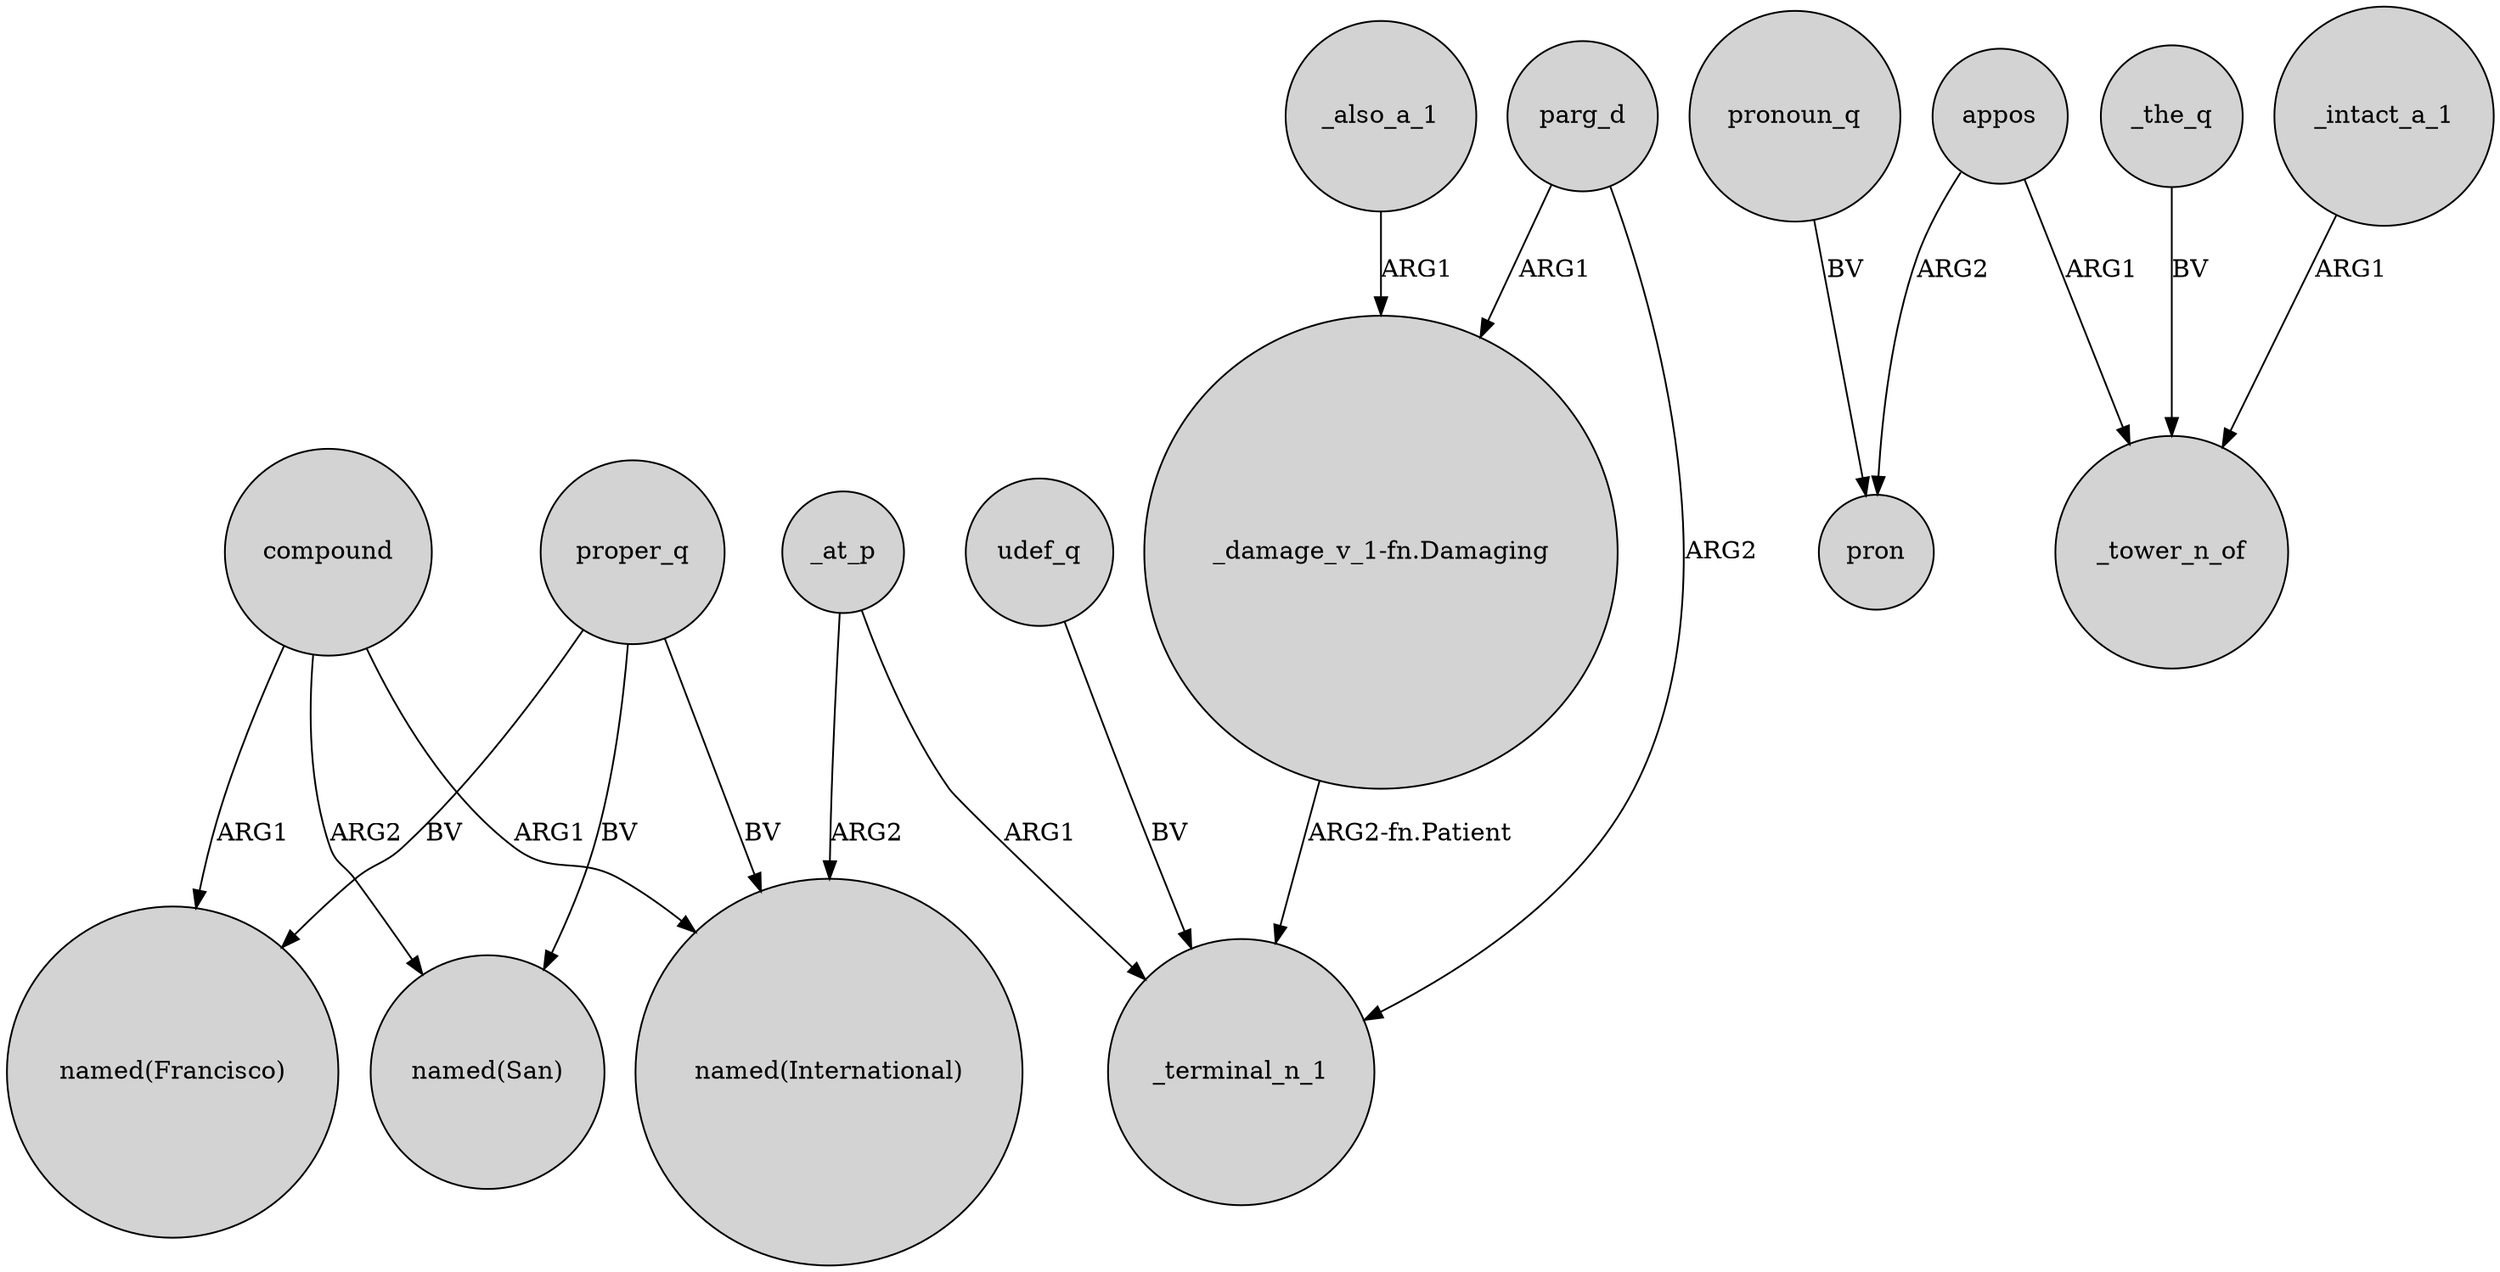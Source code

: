 digraph {
	node [shape=circle style=filled]
	compound -> "named(International)" [label=ARG1]
	proper_q -> "named(San)" [label=BV]
	appos -> pron [label=ARG2]
	appos -> _tower_n_of [label=ARG1]
	proper_q -> "named(Francisco)" [label=BV]
	compound -> "named(San)" [label=ARG2]
	_intact_a_1 -> _tower_n_of [label=ARG1]
	_at_p -> "named(International)" [label=ARG2]
	compound -> "named(Francisco)" [label=ARG1]
	udef_q -> _terminal_n_1 [label=BV]
	_also_a_1 -> "_damage_v_1-fn.Damaging" [label=ARG1]
	"_damage_v_1-fn.Damaging" -> _terminal_n_1 [label="ARG2-fn.Patient"]
	parg_d -> "_damage_v_1-fn.Damaging" [label=ARG1]
	parg_d -> _terminal_n_1 [label=ARG2]
	_the_q -> _tower_n_of [label=BV]
	_at_p -> _terminal_n_1 [label=ARG1]
	proper_q -> "named(International)" [label=BV]
	pronoun_q -> pron [label=BV]
}
